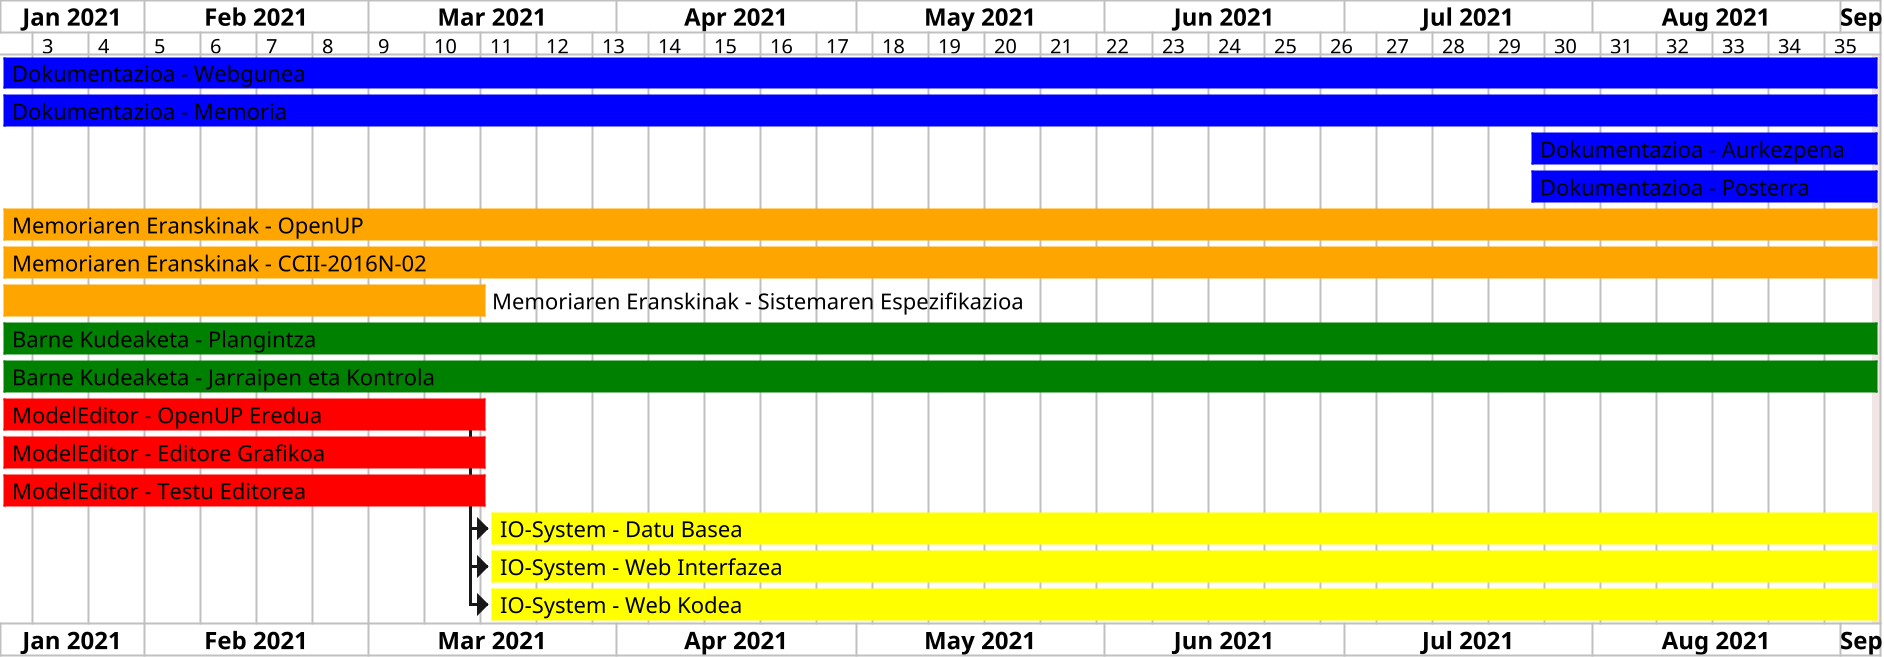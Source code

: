 @startgantt Gantt_2
scale 2
printscale weekly

project starts the 2021/01/14
2021/09/05 is closed

'Dokumentazioa'
[Dokumentazioa - Webgunea] starts 2021/01/14 and ends 2021/09/05
[Dokumentazioa - Memoria] starts 2021/01/14 and ends 2021/09/05
[Dokumentazioa - Aurkezpena] starts 2021/07/24 and ends 2021/09/05
[Dokumentazioa - Posterra] starts 2021/07/24 and ends 2021/09/05
[Dokumentazioa - Webgunea] is colored in Blue
[Dokumentazioa - Memoria] is colored in Blue
[Dokumentazioa - Aurkezpena] is colored in Blue
[Dokumentazioa - Posterra] is colored in Blue

'Memoriaren Eranskinak'
[Memoriaren Eranskinak - OpenUP] starts 2021/01/14 and ends 2021/09/05
[Memoriaren Eranskinak - CCII-2016N-02] starts 2021/01/14 and ends 2021/09/05
[Memoriaren Eranskinak - Sistemaren Espezifikazioa] starts 2021/01/14 and ends 2021/03/15
[Memoriaren Eranskinak - OpenUP] is colored in Orange
[Memoriaren Eranskinak - CCII-2016N-02] is colored in Orange
[Memoriaren Eranskinak - Sistemaren Espezifikazioa] is colored in Orange

'Barne Kudeaketa'
[Barne Kudeaketa - Plangintza] starts 2021/01/14 and ends 2021/09/05
[Barne Kudeaketa - Jarraipen eta Kontrola] starts 2021/01/14 and ends 2021/09/05
[Barne Kudeaketa - Plangintza] is colored in Green
[Barne Kudeaketa - Jarraipen eta Kontrola] is colored in Green

'ModelEditor'
[ModelEditor - OpenUP Eredua] starts 2021/01/14 and ends 2021/03/15
[ModelEditor - Editore Grafikoa] starts 2021/01/14 and ends 2021/03/15
[ModelEditor - Testu Editorea] starts 2021/01/14 and ends 2021/03/15
[ModelEditor - OpenUP Eredua] is colored in Red
[ModelEditor - Editore Grafikoa] is colored in Red
[ModelEditor - Testu Editorea] is colored in Red

'IO-System'
[IO-System - Datu Basea] starts 2021/03/16 and ends 2021/09/05
[IO-System - Web Interfazea] starts 2021/03/16 and ends 2021/09/05
[IO-System - Web Kodea] starts 2021/03/16 and ends 2021/09/05
[IO-System - Datu Basea] is colored in Yellow
[IO-System - Web Interfazea] is colored in Yellow
[IO-System - Web Kodea] is colored in Yellow

[ModelEditor - OpenUP Eredua] -> [IO-System - Datu Basea]
[ModelEditor - OpenUP Eredua] -> [IO-System - Web Interfazea]
[ModelEditor - OpenUP Eredua] -> [IO-System - Web Kodea]
@endgantt